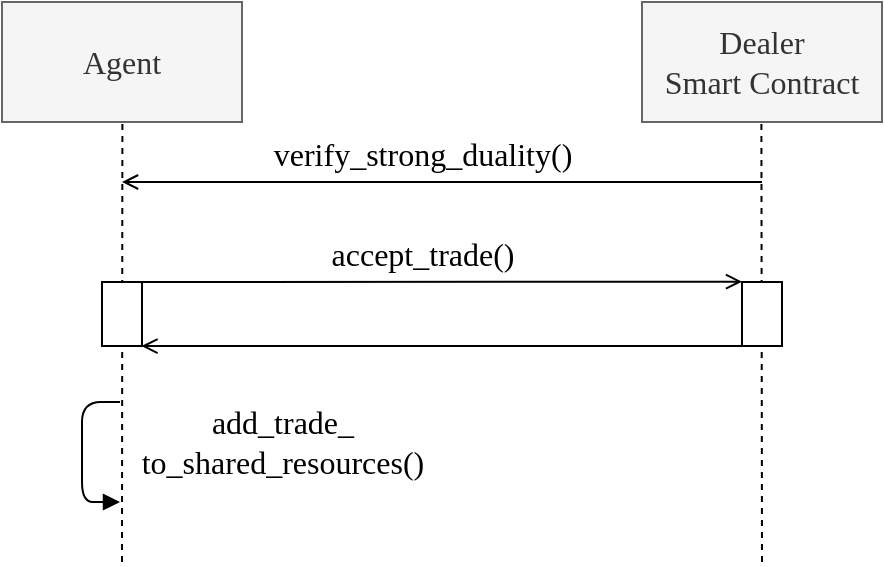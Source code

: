 <mxfile version="11.1.4" type="device"><diagram id="NS4X5qSdqrnrRl8yT7Ns" name="Page-1"><mxGraphModel dx="1383" dy="750" grid="1" gridSize="10" guides="1" tooltips="1" connect="1" arrows="1" fold="1" page="1" pageScale="1" pageWidth="850" pageHeight="1100" math="0" shadow="0"><root><mxCell id="0"/><mxCell id="1" parent="0"/><mxCell id="8URSiPXNw6gKNo3ngQDu-1" value="Agent" style="rounded=0;whiteSpace=wrap;html=1;fillColor=#f5f5f5;strokeColor=#666666;fontColor=#333333;fontFamily=Lucida Console;fontSize=16;" parent="1" vertex="1"><mxGeometry x="120" y="80" width="120" height="60" as="geometry"/></mxCell><mxCell id="8URSiPXNw6gKNo3ngQDu-2" value="Dealer&lt;br style=&quot;font-size: 16px;&quot;&gt;Smart Contract" style="rounded=0;whiteSpace=wrap;html=1;fillColor=#f5f5f5;strokeColor=#666666;fontColor=#333333;fontFamily=Lucida Console;fontSize=16;" parent="1" vertex="1"><mxGeometry x="440" y="80" width="120" height="60" as="geometry"/></mxCell><mxCell id="8URSiPXNw6gKNo3ngQDu-4" value="" style="endArrow=none;dashed=1;html=1;entryX=0.46;entryY=1.031;entryDx=0;entryDy=0;entryPerimeter=0;fontFamily=Lucida Console;fontSize=16;" parent="1" edge="1"><mxGeometry width="50" height="50" relative="1" as="geometry"><mxPoint x="500" y="360" as="sourcePoint"/><mxPoint x="499.7" y="139.86" as="targetPoint"/></mxGeometry></mxCell><mxCell id="8URSiPXNw6gKNo3ngQDu-7" value="" style="endArrow=open;html=1;endFill=0;fontFamily=Lucida Console;fontSize=16;" parent="1" edge="1"><mxGeometry width="50" height="50" relative="1" as="geometry"><mxPoint x="500" y="170" as="sourcePoint"/><mxPoint x="180" y="170" as="targetPoint"/></mxGeometry></mxCell><mxCell id="nzBSestjXoZM0j9Pkz6Q-1" value="verify_strong_duality()" style="text;html=1;resizable=0;points=[];align=center;verticalAlign=middle;labelBackgroundColor=#ffffff;fontFamily=Lucida Console;fontSize=16;" parent="8URSiPXNw6gKNo3ngQDu-7" vertex="1" connectable="0"><mxGeometry x="0.173" y="1" relative="1" as="geometry"><mxPoint x="17.5" y="-15" as="offset"/></mxGeometry></mxCell><mxCell id="8URSiPXNw6gKNo3ngQDu-8" value="" style="endArrow=none;dashed=1;html=1;entryX=0.46;entryY=1.031;entryDx=0;entryDy=0;entryPerimeter=0;fontFamily=Lucida Console;fontSize=16;" parent="1" edge="1"><mxGeometry width="50" height="50" relative="1" as="geometry"><mxPoint x="180" y="360" as="sourcePoint"/><mxPoint x="180.2" y="139.86" as="targetPoint"/></mxGeometry></mxCell><mxCell id="8URSiPXNw6gKNo3ngQDu-9" value="" style="endArrow=none;html=1;endFill=0;startArrow=open;startFill=0;entryX=0.001;entryY=0.006;entryDx=0;entryDy=0;entryPerimeter=0;exitX=-0.005;exitY=0.998;exitDx=0;exitDy=0;exitPerimeter=0;fontFamily=Lucida Console;fontSize=16;" parent="1" source="nzBSestjXoZM0j9Pkz6Q-11" target="nzBSestjXoZM0j9Pkz6Q-6" edge="1"><mxGeometry width="50" height="50" relative="1" as="geometry"><mxPoint x="476" y="220" as="sourcePoint"/><mxPoint x="196" y="220" as="targetPoint"/></mxGeometry></mxCell><mxCell id="nzBSestjXoZM0j9Pkz6Q-3" value="accept_trade()" style="text;html=1;resizable=0;points=[];align=center;verticalAlign=middle;labelBackgroundColor=#ffffff;fontFamily=Lucida Console;fontSize=16;" parent="8URSiPXNw6gKNo3ngQDu-9" vertex="1" connectable="0"><mxGeometry x="-0.202" relative="1" as="geometry"><mxPoint x="-40" y="-14" as="offset"/></mxGeometry></mxCell><mxCell id="nzBSestjXoZM0j9Pkz6Q-6" value="" style="rounded=0;whiteSpace=wrap;html=1;rotation=90;fillColor=#FFFFFF;fontFamily=Lucida Console;fontSize=16;" parent="1" vertex="1"><mxGeometry x="164" y="226" width="32" height="20" as="geometry"/></mxCell><mxCell id="nzBSestjXoZM0j9Pkz6Q-4" value="" style="endArrow=open;html=1;endFill=0;entryX=1.001;entryY=0.015;entryDx=0;entryDy=0;entryPerimeter=0;exitX=1;exitY=1.007;exitDx=0;exitDy=0;exitPerimeter=0;fontFamily=Lucida Console;fontSize=16;" parent="1" source="nzBSestjXoZM0j9Pkz6Q-11" target="nzBSestjXoZM0j9Pkz6Q-6" edge="1"><mxGeometry width="50" height="50" relative="1" as="geometry"><mxPoint x="482" y="252" as="sourcePoint"/><mxPoint x="196" y="250" as="targetPoint"/></mxGeometry></mxCell><mxCell id="nzBSestjXoZM0j9Pkz6Q-11" value="" style="rounded=0;whiteSpace=wrap;html=1;rotation=90;fillColor=#FFFFFF;fontFamily=Lucida Console;fontSize=16;" parent="1" vertex="1"><mxGeometry x="484" y="226" width="32" height="20" as="geometry"/></mxCell><mxCell id="nzBSestjXoZM0j9Pkz6Q-16" value="" style="endArrow=none;html=1;endFill=0;startArrow=block;startFill=1;edgeStyle=orthogonalEdgeStyle;fontFamily=Lucida Console;fontSize=16;" parent="1" edge="1"><mxGeometry width="50" height="50" relative="1" as="geometry"><mxPoint x="179" y="330" as="sourcePoint"/><mxPoint x="179" y="280" as="targetPoint"/><Array as="points"><mxPoint x="160" y="330"/><mxPoint x="160" y="280"/></Array></mxGeometry></mxCell><mxCell id="nzBSestjXoZM0j9Pkz6Q-17" value="add_trade_&lt;br style=&quot;font-size: 16px;&quot;&gt;to_shared_resources()" style="text;html=1;resizable=0;points=[];align=center;verticalAlign=middle;labelBackgroundColor=#ffffff;fillColor=none;fontFamily=Lucida Console;fontSize=16;" parent="nzBSestjXoZM0j9Pkz6Q-16" vertex="1" connectable="0"><mxGeometry x="-0.015" y="1" relative="1" as="geometry"><mxPoint x="101" y="-5.5" as="offset"/></mxGeometry></mxCell></root></mxGraphModel></diagram></mxfile>